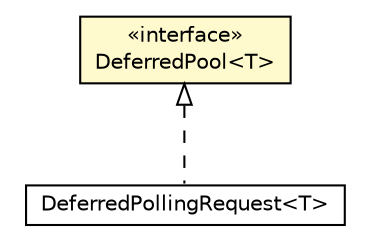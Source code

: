 #!/usr/local/bin/dot
#
# Class diagram 
# Generated by UMLGraph version R5_6-24-gf6e263 (http://www.umlgraph.org/)
#

digraph G {
	edge [fontname="Helvetica",fontsize=10,labelfontname="Helvetica",labelfontsize=10];
	node [fontname="Helvetica",fontsize=10,shape=plaintext];
	nodesep=0.25;
	ranksep=0.5;
	// io.reinert.requestor.core.DeferredPool<T>
	c12667 [label=<<table title="io.reinert.requestor.core.DeferredPool" border="0" cellborder="1" cellspacing="0" cellpadding="2" port="p" bgcolor="lemonChiffon" href="./DeferredPool.html">
		<tr><td><table border="0" cellspacing="0" cellpadding="1">
<tr><td align="center" balign="center"> &#171;interface&#187; </td></tr>
<tr><td align="center" balign="center"> DeferredPool&lt;T&gt; </td></tr>
		</table></td></tr>
		</table>>, URL="./DeferredPool.html", fontname="Helvetica", fontcolor="black", fontsize=10.0];
	// io.reinert.requestor.core.deferred.DeferredPollingRequest<T>
	c12728 [label=<<table title="io.reinert.requestor.core.deferred.DeferredPollingRequest" border="0" cellborder="1" cellspacing="0" cellpadding="2" port="p" href="./deferred/DeferredPollingRequest.html">
		<tr><td><table border="0" cellspacing="0" cellpadding="1">
<tr><td align="center" balign="center"> DeferredPollingRequest&lt;T&gt; </td></tr>
		</table></td></tr>
		</table>>, URL="./deferred/DeferredPollingRequest.html", fontname="Helvetica", fontcolor="black", fontsize=10.0];
	//io.reinert.requestor.core.deferred.DeferredPollingRequest<T> implements io.reinert.requestor.core.DeferredPool<T>
	c12667:p -> c12728:p [dir=back,arrowtail=empty,style=dashed];
}

